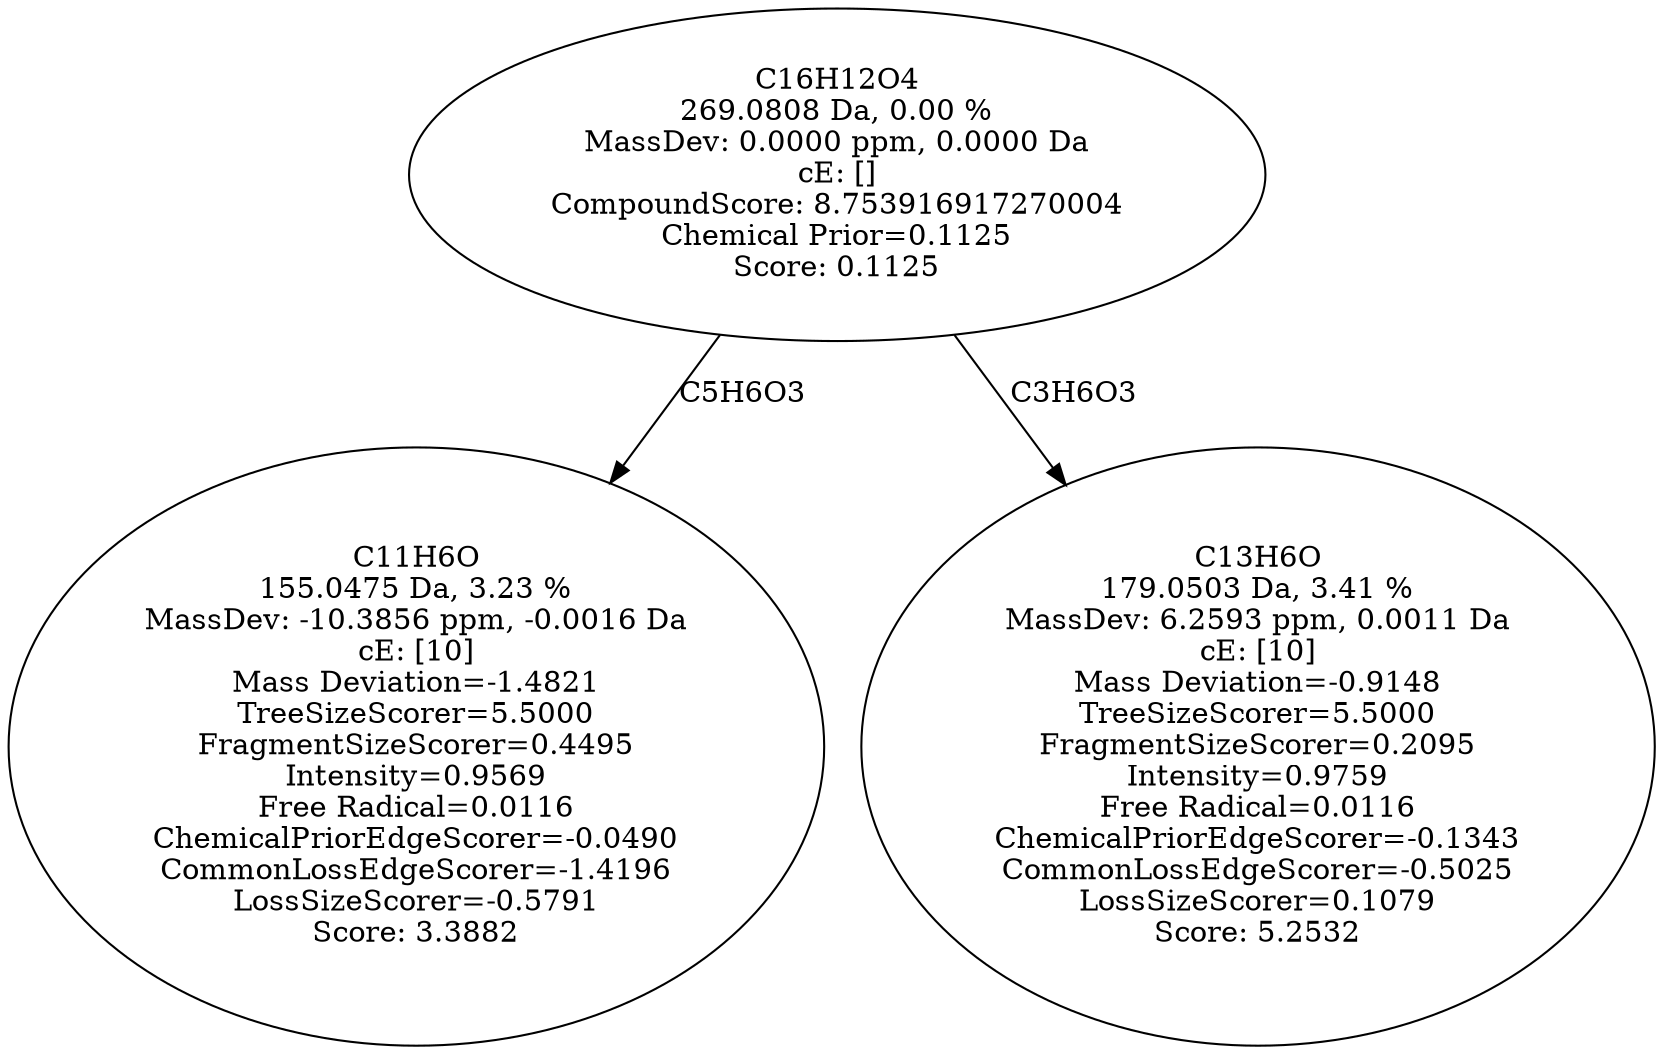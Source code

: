strict digraph {
v1 [label="C11H6O\n155.0475 Da, 3.23 %\nMassDev: -10.3856 ppm, -0.0016 Da\ncE: [10]\nMass Deviation=-1.4821\nTreeSizeScorer=5.5000\nFragmentSizeScorer=0.4495\nIntensity=0.9569\nFree Radical=0.0116\nChemicalPriorEdgeScorer=-0.0490\nCommonLossEdgeScorer=-1.4196\nLossSizeScorer=-0.5791\nScore: 3.3882"];
v2 [label="C13H6O\n179.0503 Da, 3.41 %\nMassDev: 6.2593 ppm, 0.0011 Da\ncE: [10]\nMass Deviation=-0.9148\nTreeSizeScorer=5.5000\nFragmentSizeScorer=0.2095\nIntensity=0.9759\nFree Radical=0.0116\nChemicalPriorEdgeScorer=-0.1343\nCommonLossEdgeScorer=-0.5025\nLossSizeScorer=0.1079\nScore: 5.2532"];
v3 [label="C16H12O4\n269.0808 Da, 0.00 %\nMassDev: 0.0000 ppm, 0.0000 Da\ncE: []\nCompoundScore: 8.753916917270004\nChemical Prior=0.1125\nScore: 0.1125"];
v3 -> v1 [label="C5H6O3"];
v3 -> v2 [label="C3H6O3"];
}